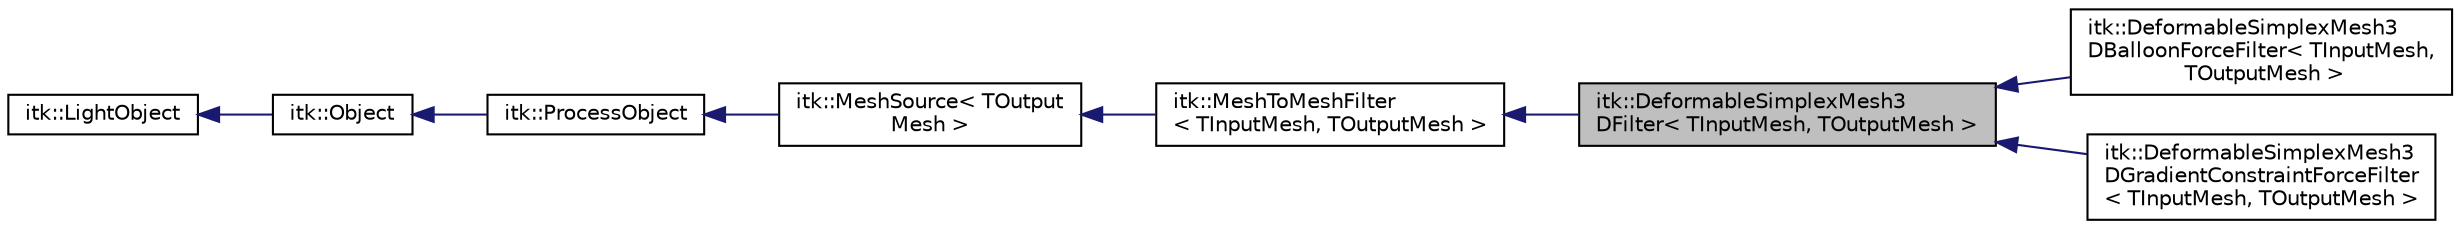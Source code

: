 digraph "itk::DeformableSimplexMesh3DFilter&lt; TInputMesh, TOutputMesh &gt;"
{
 // LATEX_PDF_SIZE
  edge [fontname="Helvetica",fontsize="10",labelfontname="Helvetica",labelfontsize="10"];
  node [fontname="Helvetica",fontsize="10",shape=record];
  rankdir="LR";
  Node1 [label="itk::DeformableSimplexMesh3\lDFilter\< TInputMesh, TOutputMesh \>",height=0.2,width=0.4,color="black", fillcolor="grey75", style="filled", fontcolor="black",tooltip="Three-dimensional deformable model for image segmentation."];
  Node2 -> Node1 [dir="back",color="midnightblue",fontsize="10",style="solid",fontname="Helvetica"];
  Node2 [label="itk::MeshToMeshFilter\l\< TInputMesh, TOutputMesh \>",height=0.2,width=0.4,color="black", fillcolor="white", style="filled",URL="$classitk_1_1MeshToMeshFilter.html",tooltip="MeshToMeshFilter is the base class for all process objects that output mesh data, and require mesh da..."];
  Node3 -> Node2 [dir="back",color="midnightblue",fontsize="10",style="solid",fontname="Helvetica"];
  Node3 [label="itk::MeshSource\< TOutput\lMesh \>",height=0.2,width=0.4,color="black", fillcolor="white", style="filled",URL="$classitk_1_1MeshSource.html",tooltip="Base class for all process objects that output mesh data."];
  Node4 -> Node3 [dir="back",color="midnightblue",fontsize="10",style="solid",fontname="Helvetica"];
  Node4 [label="itk::ProcessObject",height=0.2,width=0.4,color="black", fillcolor="white", style="filled",URL="$classitk_1_1ProcessObject.html",tooltip="The base class for all process objects (source, filters, mappers) in the Insight data processing pipe..."];
  Node5 -> Node4 [dir="back",color="midnightblue",fontsize="10",style="solid",fontname="Helvetica"];
  Node5 [label="itk::Object",height=0.2,width=0.4,color="black", fillcolor="white", style="filled",URL="$classitk_1_1Object.html",tooltip="Base class for most ITK classes."];
  Node6 -> Node5 [dir="back",color="midnightblue",fontsize="10",style="solid",fontname="Helvetica"];
  Node6 [label="itk::LightObject",height=0.2,width=0.4,color="black", fillcolor="white", style="filled",URL="$classitk_1_1LightObject.html",tooltip="Light weight base class for most itk classes."];
  Node1 -> Node7 [dir="back",color="midnightblue",fontsize="10",style="solid",fontname="Helvetica"];
  Node7 [label="itk::DeformableSimplexMesh3\lDBalloonForceFilter\< TInputMesh,\l TOutputMesh \>",height=0.2,width=0.4,color="black", fillcolor="white", style="filled",URL="$classitk_1_1DeformableSimplexMesh3DBalloonForceFilter.html",tooltip="Additional to its superclass this model adds an balloon force component to the internal forces."];
  Node1 -> Node8 [dir="back",color="midnightblue",fontsize="10",style="solid",fontname="Helvetica"];
  Node8 [label="itk::DeformableSimplexMesh3\lDGradientConstraintForceFilter\l\< TInputMesh, TOutputMesh \>",height=0.2,width=0.4,color="black", fillcolor="white", style="filled",URL="$classitk_1_1DeformableSimplexMesh3DGradientConstraintForceFilter.html",tooltip="Additional to its superclass this class reimplements the external forces methods in which the scan li..."];
}
